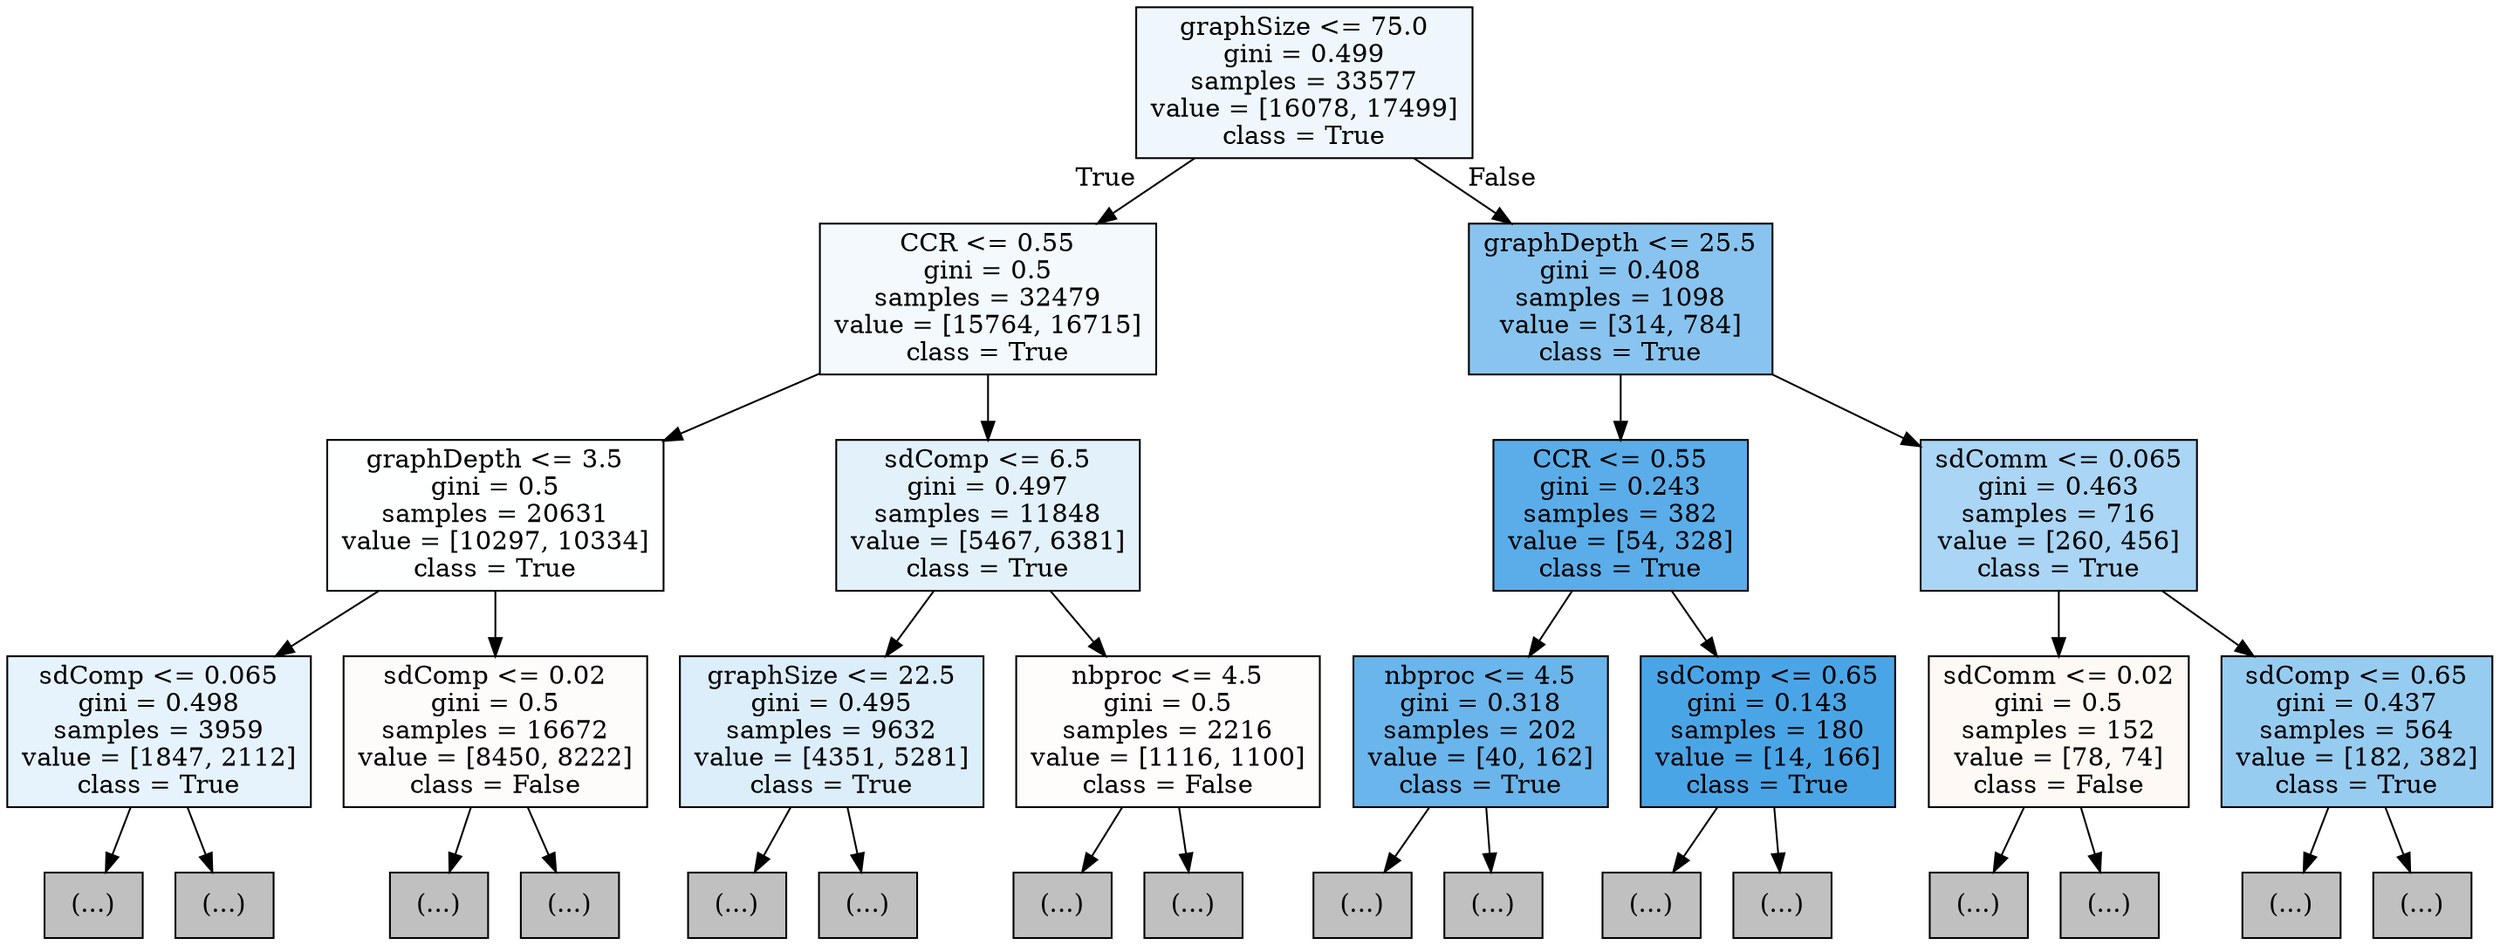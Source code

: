 digraph Tree {
node [shape=box, style="filled", color="black"] ;
0 [label="graphSize <= 75.0\ngini = 0.499\nsamples = 33577\nvalue = [16078, 17499]\nclass = True", fillcolor="#eff7fd"] ;
1 [label="CCR <= 0.55\ngini = 0.5\nsamples = 32479\nvalue = [15764, 16715]\nclass = True", fillcolor="#f4f9fe"] ;
0 -> 1 [labeldistance=2.5, labelangle=45, headlabel="True"] ;
2 [label="graphDepth <= 3.5\ngini = 0.5\nsamples = 20631\nvalue = [10297, 10334]\nclass = True", fillcolor="#feffff"] ;
1 -> 2 ;
3 [label="sdComp <= 0.065\ngini = 0.498\nsamples = 3959\nvalue = [1847, 2112]\nclass = True", fillcolor="#e6f3fc"] ;
2 -> 3 ;
4 [label="(...)", fillcolor="#C0C0C0"] ;
3 -> 4 ;
27 [label="(...)", fillcolor="#C0C0C0"] ;
3 -> 27 ;
38 [label="sdComp <= 0.02\ngini = 0.5\nsamples = 16672\nvalue = [8450, 8222]\nclass = False", fillcolor="#fefcfa"] ;
2 -> 38 ;
39 [label="(...)", fillcolor="#C0C0C0"] ;
38 -> 39 ;
86 [label="(...)", fillcolor="#C0C0C0"] ;
38 -> 86 ;
193 [label="sdComp <= 6.5\ngini = 0.497\nsamples = 11848\nvalue = [5467, 6381]\nclass = True", fillcolor="#e3f1fb"] ;
1 -> 193 ;
194 [label="graphSize <= 22.5\ngini = 0.495\nsamples = 9632\nvalue = [4351, 5281]\nclass = True", fillcolor="#dceefa"] ;
193 -> 194 ;
195 [label="(...)", fillcolor="#C0C0C0"] ;
194 -> 195 ;
282 [label="(...)", fillcolor="#C0C0C0"] ;
194 -> 282 ;
417 [label="nbproc <= 4.5\ngini = 0.5\nsamples = 2216\nvalue = [1116, 1100]\nclass = False", fillcolor="#fffdfc"] ;
193 -> 417 ;
418 [label="(...)", fillcolor="#C0C0C0"] ;
417 -> 418 ;
439 [label="(...)", fillcolor="#C0C0C0"] ;
417 -> 439 ;
452 [label="graphDepth <= 25.5\ngini = 0.408\nsamples = 1098\nvalue = [314, 784]\nclass = True", fillcolor="#88c4ef"] ;
0 -> 452 [labeldistance=2.5, labelangle=-45, headlabel="False"] ;
453 [label="CCR <= 0.55\ngini = 0.243\nsamples = 382\nvalue = [54, 328]\nclass = True", fillcolor="#5aade9"] ;
452 -> 453 ;
454 [label="nbproc <= 4.5\ngini = 0.318\nsamples = 202\nvalue = [40, 162]\nclass = True", fillcolor="#6ab5eb"] ;
453 -> 454 ;
455 [label="(...)", fillcolor="#C0C0C0"] ;
454 -> 455 ;
462 [label="(...)", fillcolor="#C0C0C0"] ;
454 -> 462 ;
475 [label="sdComp <= 0.65\ngini = 0.143\nsamples = 180\nvalue = [14, 166]\nclass = True", fillcolor="#4aa5e7"] ;
453 -> 475 ;
476 [label="(...)", fillcolor="#C0C0C0"] ;
475 -> 476 ;
485 [label="(...)", fillcolor="#C0C0C0"] ;
475 -> 485 ;
492 [label="sdComm <= 0.065\ngini = 0.463\nsamples = 716\nvalue = [260, 456]\nclass = True", fillcolor="#aad5f4"] ;
452 -> 492 ;
493 [label="sdComm <= 0.02\ngini = 0.5\nsamples = 152\nvalue = [78, 74]\nclass = False", fillcolor="#fef9f5"] ;
492 -> 493 ;
494 [label="(...)", fillcolor="#C0C0C0"] ;
493 -> 494 ;
501 [label="(...)", fillcolor="#C0C0C0"] ;
493 -> 501 ;
508 [label="sdComp <= 0.65\ngini = 0.437\nsamples = 564\nvalue = [182, 382]\nclass = True", fillcolor="#97ccf1"] ;
492 -> 508 ;
509 [label="(...)", fillcolor="#C0C0C0"] ;
508 -> 509 ;
526 [label="(...)", fillcolor="#C0C0C0"] ;
508 -> 526 ;
}